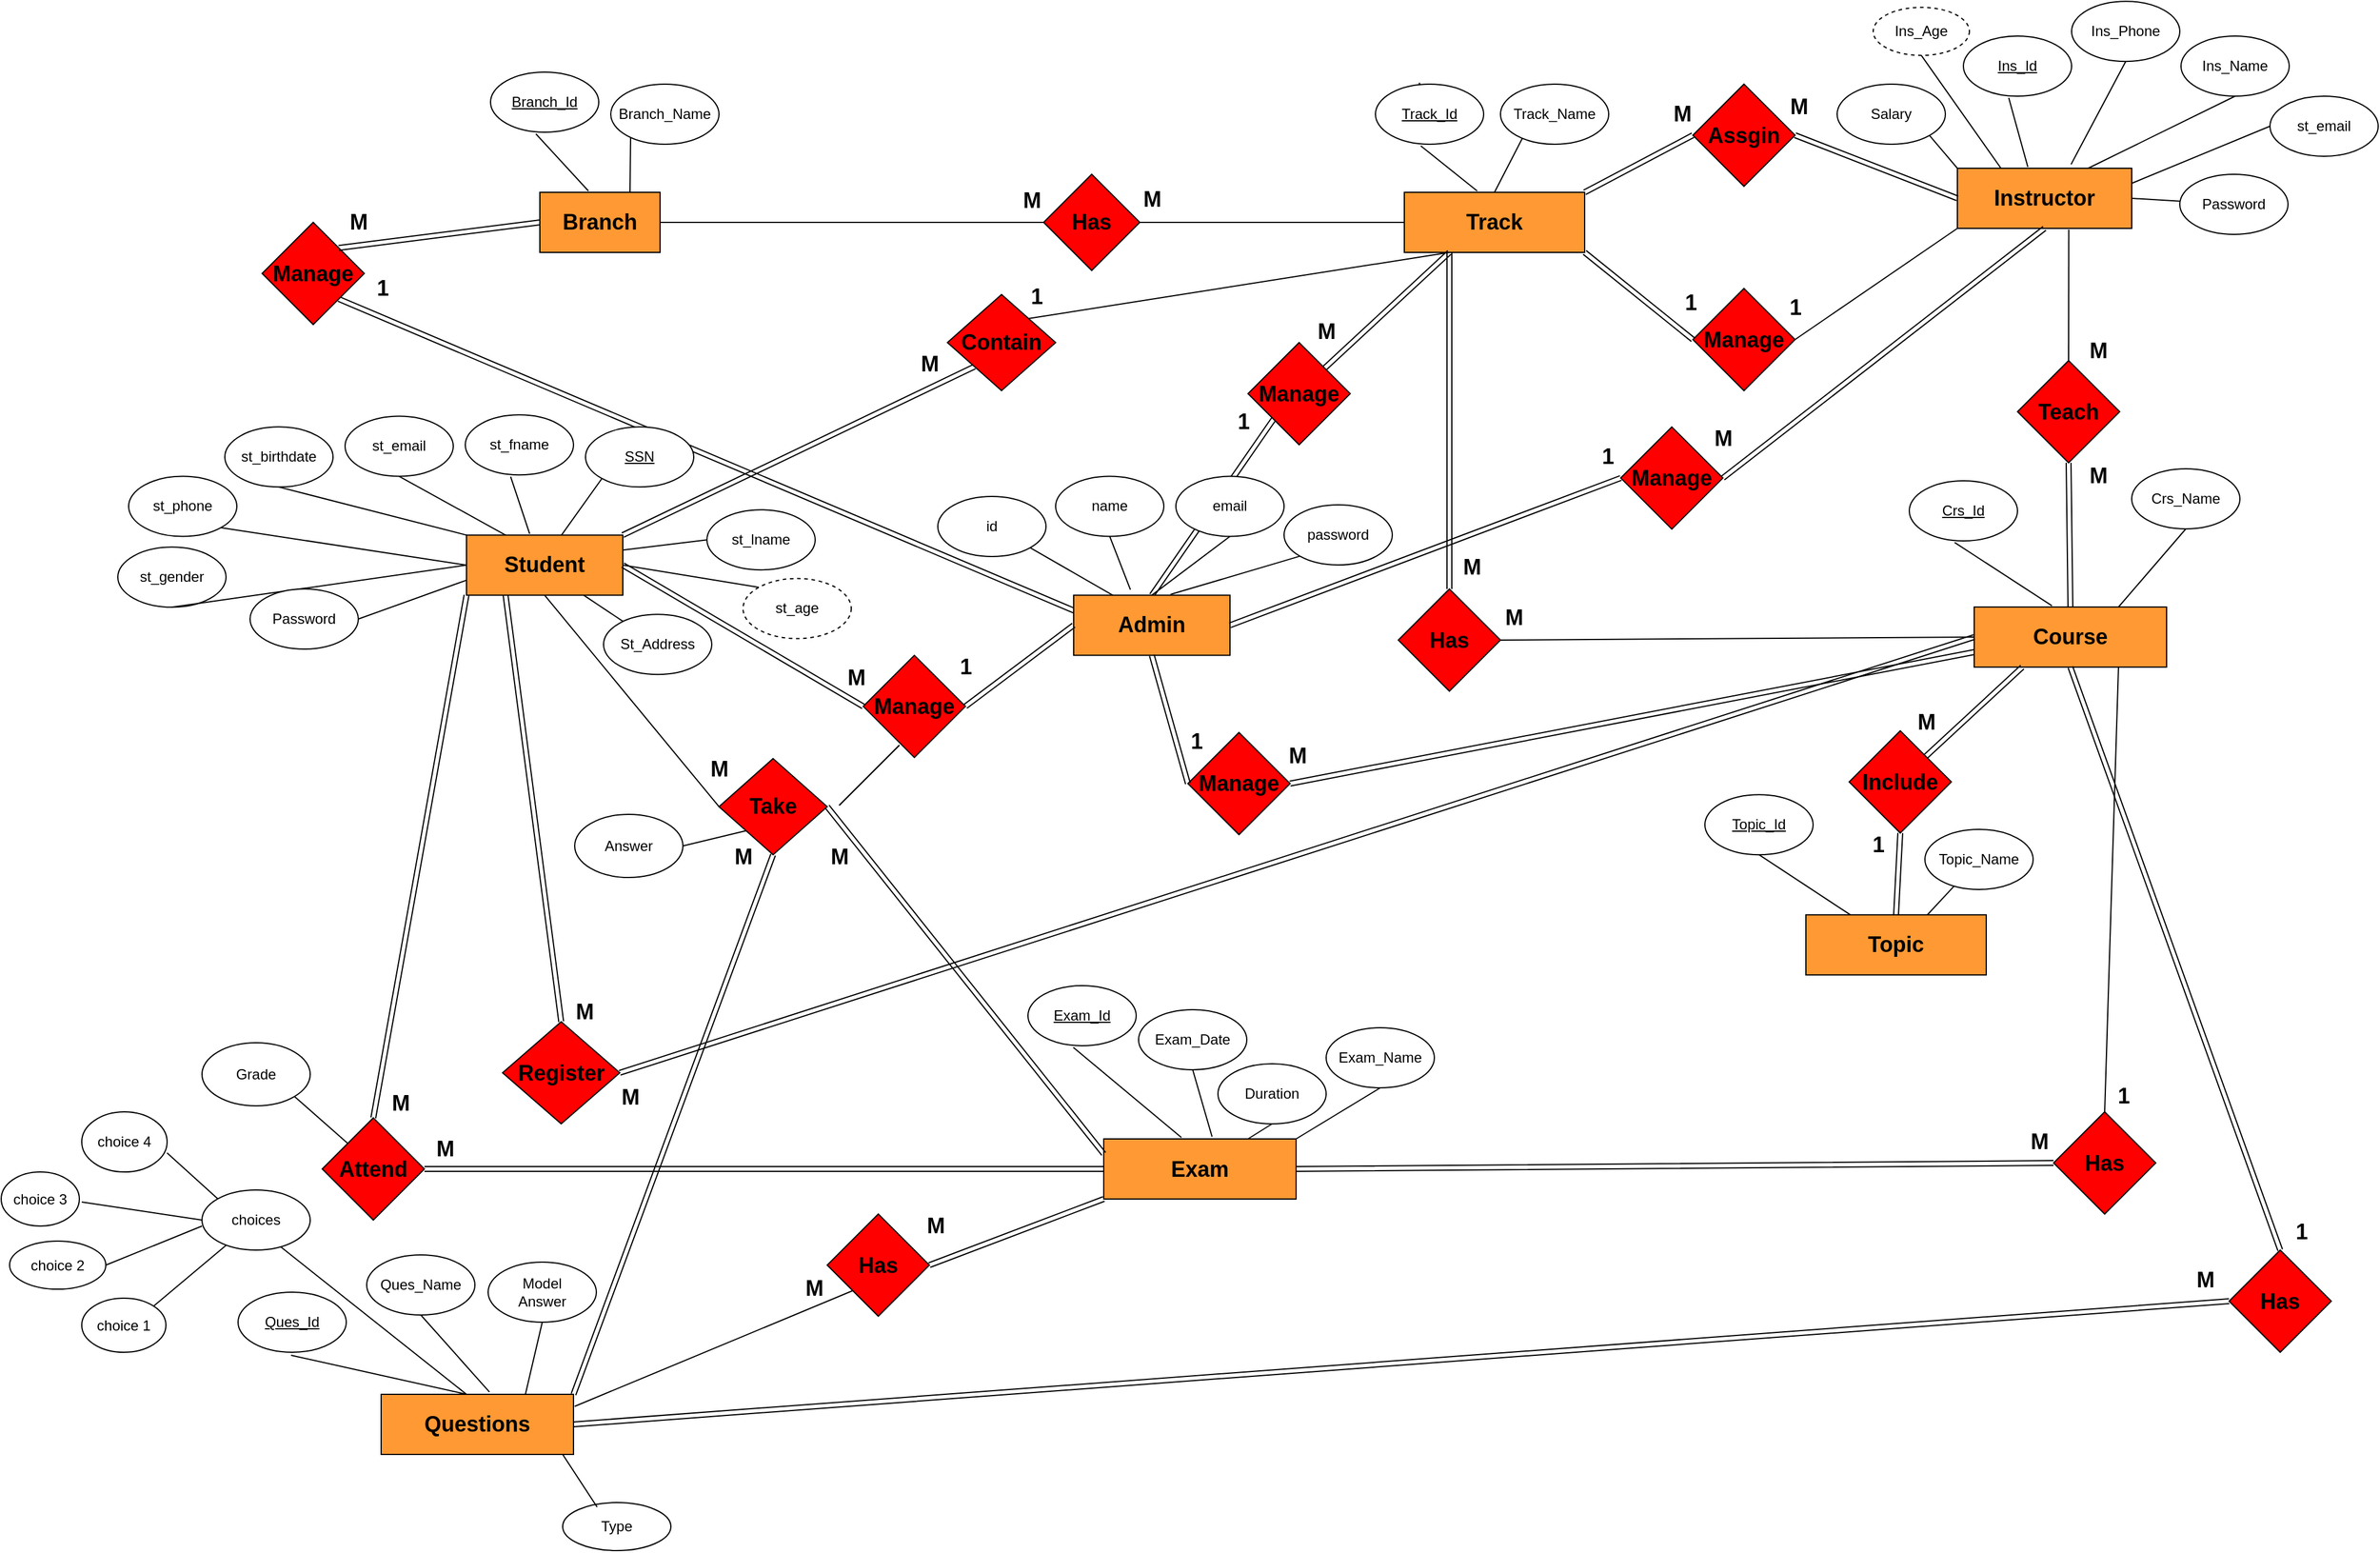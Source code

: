 <mxfile>
    <diagram name="Page-1" id="1ypT_SWatBclGwmzUPJq">
        <mxGraphModel dx="3315" dy="2103" grid="1" gridSize="10" guides="1" tooltips="1" connect="1" arrows="1" fold="1" page="1" pageScale="1" pageWidth="850" pageHeight="1100" math="0" shadow="0">
            <root>
                <mxCell id="0"/>
                <mxCell id="1" parent="0"/>
                <mxCell id="ouVnCRUU9fuZ-RV7Fy0K-13" style="edgeStyle=none;shape=link;html=1;exitX=0;exitY=1;exitDx=0;exitDy=0;endArrow=none;endFill=0;entryX=0.5;entryY=0;entryDx=0;entryDy=0;" parent="1" source="ouVnCRUU9fuZ-RV7Fy0K-11" target="KuFMbSMzIT9IbyiOjsOX-797" edge="1">
                    <mxGeometry relative="1" as="geometry">
                        <mxPoint x="675" y="237.5" as="sourcePoint"/>
                        <mxPoint x="550" y="120.64" as="targetPoint"/>
                    </mxGeometry>
                </mxCell>
                <mxCell id="ouVnCRUU9fuZ-RV7Fy0K-7" style="edgeStyle=none;shape=link;html=1;exitX=1;exitY=1;exitDx=0;exitDy=0;endArrow=none;endFill=0;" parent="1" source="ouVnCRUU9fuZ-RV7Fy0K-6" edge="1">
                    <mxGeometry relative="1" as="geometry">
                        <mxPoint x="130" y="210.0" as="sourcePoint"/>
                        <mxPoint x="440" y="410" as="targetPoint"/>
                    </mxGeometry>
                </mxCell>
                <mxCell id="KuFMbSMzIT9IbyiOjsOX-648" style="edgeStyle=none;html=1;exitX=1;exitY=0.5;exitDx=0;exitDy=0;entryX=0;entryY=0.5;entryDx=0;entryDy=0;fontSize=18;endArrow=none;endFill=0;" parent="1" source="KuFMbSMzIT9IbyiOjsOX-649" edge="1">
                    <mxGeometry relative="1" as="geometry">
                        <mxPoint x="410" y="85" as="targetPoint"/>
                    </mxGeometry>
                </mxCell>
                <mxCell id="KuFMbSMzIT9IbyiOjsOX-649" value="&lt;b&gt;&lt;font style=&quot;font-size: 18px;&quot;&gt;Branch&lt;/font&gt;&lt;/b&gt;" style="rounded=0;whiteSpace=wrap;html=1;fillColor=#FF9933;" parent="1" vertex="1">
                    <mxGeometry x="-9" y="60" width="100" height="50" as="geometry"/>
                </mxCell>
                <mxCell id="KuFMbSMzIT9IbyiOjsOX-650" value="&lt;u&gt;Branch_Id&lt;/u&gt;" style="ellipse;whiteSpace=wrap;html=1;" parent="1" vertex="1">
                    <mxGeometry x="-50" y="-40" width="90" height="50" as="geometry"/>
                </mxCell>
                <mxCell id="KuFMbSMzIT9IbyiOjsOX-651" value="" style="endArrow=none;html=1;entryX=0.419;entryY=1.027;entryDx=0;entryDy=0;entryPerimeter=0;exitX=0.404;exitY=-0.022;exitDx=0;exitDy=0;exitPerimeter=0;" parent="1" source="KuFMbSMzIT9IbyiOjsOX-649" target="KuFMbSMzIT9IbyiOjsOX-650" edge="1">
                    <mxGeometry width="50" height="50" relative="1" as="geometry">
                        <mxPoint x="-10" y="70" as="sourcePoint"/>
                        <mxPoint x="40" y="20" as="targetPoint"/>
                    </mxGeometry>
                </mxCell>
                <mxCell id="KuFMbSMzIT9IbyiOjsOX-652" value="" style="endArrow=none;html=1;exitX=0.75;exitY=0;exitDx=0;exitDy=0;" parent="1" source="KuFMbSMzIT9IbyiOjsOX-649" edge="1">
                    <mxGeometry width="50" height="50" relative="1" as="geometry">
                        <mxPoint x="30" y="60" as="sourcePoint"/>
                        <mxPoint x="66.547" y="8.835" as="targetPoint"/>
                    </mxGeometry>
                </mxCell>
                <mxCell id="KuFMbSMzIT9IbyiOjsOX-653" value="Branch_Name" style="ellipse;whiteSpace=wrap;html=1;" parent="1" vertex="1">
                    <mxGeometry x="50" y="-30" width="90" height="50" as="geometry"/>
                </mxCell>
                <mxCell id="KuFMbSMzIT9IbyiOjsOX-654" style="edgeStyle=none;html=1;exitX=0.25;exitY=1;exitDx=0;exitDy=0;entryX=1;entryY=0;entryDx=0;entryDy=0;fontSize=18;endArrow=none;endFill=0;" parent="1" target="KuFMbSMzIT9IbyiOjsOX-711" edge="1">
                    <mxGeometry relative="1" as="geometry">
                        <mxPoint x="747.5" y="110" as="sourcePoint"/>
                    </mxGeometry>
                </mxCell>
                <mxCell id="KuFMbSMzIT9IbyiOjsOX-656" style="edgeStyle=none;html=1;exitX=0.25;exitY=1;exitDx=0;exitDy=0;fontSize=18;endArrow=none;endFill=0;shape=link;entryX=0.5;entryY=0;entryDx=0;entryDy=0;" parent="1" source="KuFMbSMzIT9IbyiOjsOX-660" target="KuFMbSMzIT9IbyiOjsOX-723" edge="1">
                    <mxGeometry relative="1" as="geometry">
                        <mxPoint x="-35.738" y="494.818" as="targetPoint"/>
                    </mxGeometry>
                </mxCell>
                <mxCell id="KuFMbSMzIT9IbyiOjsOX-657" style="edgeStyle=none;html=1;exitX=1;exitY=0.5;exitDx=0;exitDy=0;entryX=0;entryY=0;entryDx=0;entryDy=0;fontSize=18;endArrow=none;endFill=0;" parent="1" source="KuFMbSMzIT9IbyiOjsOX-660" target="KuFMbSMzIT9IbyiOjsOX-675" edge="1">
                    <mxGeometry relative="1" as="geometry"/>
                </mxCell>
                <mxCell id="KuFMbSMzIT9IbyiOjsOX-658" style="edgeStyle=none;html=1;exitX=0;exitY=1;exitDx=0;exitDy=0;entryX=0.5;entryY=0;entryDx=0;entryDy=0;fontSize=18;endArrow=none;endFill=0;shape=link;" parent="1" source="KuFMbSMzIT9IbyiOjsOX-660" target="KuFMbSMzIT9IbyiOjsOX-724" edge="1">
                    <mxGeometry relative="1" as="geometry"/>
                </mxCell>
                <mxCell id="KuFMbSMzIT9IbyiOjsOX-659" style="edgeStyle=none;html=1;exitX=0;exitY=0.75;exitDx=0;exitDy=0;entryX=1;entryY=0.5;entryDx=0;entryDy=0;endArrow=none;endFill=0;" parent="1" source="KuFMbSMzIT9IbyiOjsOX-660" target="KuFMbSMzIT9IbyiOjsOX-795" edge="1">
                    <mxGeometry relative="1" as="geometry"/>
                </mxCell>
                <mxCell id="KuFMbSMzIT9IbyiOjsOX-660" value="&lt;font style=&quot;font-size: 18px;&quot;&gt;&lt;b&gt;Student&lt;/b&gt;&lt;/font&gt;" style="rounded=0;whiteSpace=wrap;html=1;fillColor=#FF9933;" parent="1" vertex="1">
                    <mxGeometry x="-70" y="345.18" width="130" height="50" as="geometry"/>
                </mxCell>
                <mxCell id="KuFMbSMzIT9IbyiOjsOX-661" value="st_fname" style="ellipse;whiteSpace=wrap;html=1;" parent="1" vertex="1">
                    <mxGeometry x="-71" y="245.18" width="90" height="50" as="geometry"/>
                </mxCell>
                <mxCell id="KuFMbSMzIT9IbyiOjsOX-662" value="" style="endArrow=none;html=1;entryX=0.419;entryY=1.027;entryDx=0;entryDy=0;entryPerimeter=0;exitX=0.404;exitY=-0.022;exitDx=0;exitDy=0;exitPerimeter=0;" parent="1" source="KuFMbSMzIT9IbyiOjsOX-660" target="KuFMbSMzIT9IbyiOjsOX-661" edge="1">
                    <mxGeometry width="50" height="50" relative="1" as="geometry">
                        <mxPoint x="-31" y="355.18" as="sourcePoint"/>
                        <mxPoint x="19" y="305.18" as="targetPoint"/>
                    </mxGeometry>
                </mxCell>
                <mxCell id="KuFMbSMzIT9IbyiOjsOX-663" value="" style="endArrow=none;html=1;" parent="1" edge="1">
                    <mxGeometry width="50" height="50" relative="1" as="geometry">
                        <mxPoint x="9" y="345.18" as="sourcePoint"/>
                        <mxPoint x="45.547" y="294.015" as="targetPoint"/>
                    </mxGeometry>
                </mxCell>
                <mxCell id="KuFMbSMzIT9IbyiOjsOX-664" value="&lt;u&gt;SSN&lt;/u&gt;" style="ellipse;whiteSpace=wrap;html=1;" parent="1" vertex="1">
                    <mxGeometry x="29" y="255.18" width="90" height="50" as="geometry"/>
                </mxCell>
                <mxCell id="KuFMbSMzIT9IbyiOjsOX-665" value="" style="endArrow=none;html=1;exitX=1;exitY=0.25;exitDx=0;exitDy=0;entryX=0;entryY=0.5;entryDx=0;entryDy=0;" parent="1" source="KuFMbSMzIT9IbyiOjsOX-660" target="KuFMbSMzIT9IbyiOjsOX-666" edge="1">
                    <mxGeometry width="50" height="50" relative="1" as="geometry">
                        <mxPoint x="99" y="385.18" as="sourcePoint"/>
                        <mxPoint x="135.547" y="334.015" as="targetPoint"/>
                    </mxGeometry>
                </mxCell>
                <mxCell id="KuFMbSMzIT9IbyiOjsOX-666" value="st_lname" style="ellipse;whiteSpace=wrap;html=1;" parent="1" vertex="1">
                    <mxGeometry x="130" y="324.08" width="90" height="50" as="geometry"/>
                </mxCell>
                <mxCell id="KuFMbSMzIT9IbyiOjsOX-667" value="st_email" style="ellipse;whiteSpace=wrap;html=1;" parent="1" vertex="1">
                    <mxGeometry x="-171" y="246.28" width="90" height="50" as="geometry"/>
                </mxCell>
                <mxCell id="KuFMbSMzIT9IbyiOjsOX-668" value="" style="endArrow=none;html=1;entryX=0.5;entryY=1;entryDx=0;entryDy=0;exitX=0.25;exitY=0;exitDx=0;exitDy=0;" parent="1" source="KuFMbSMzIT9IbyiOjsOX-660" target="KuFMbSMzIT9IbyiOjsOX-667" edge="1">
                    <mxGeometry width="50" height="50" relative="1" as="geometry">
                        <mxPoint x="-104.64" y="345.18" as="sourcePoint"/>
                        <mxPoint x="-81" y="306.28" as="targetPoint"/>
                    </mxGeometry>
                </mxCell>
                <mxCell id="KuFMbSMzIT9IbyiOjsOX-669" value="" style="endArrow=none;html=1;exitX=0;exitY=0;exitDx=0;exitDy=0;entryX=0.5;entryY=1;entryDx=0;entryDy=0;" parent="1" source="KuFMbSMzIT9IbyiOjsOX-660" target="KuFMbSMzIT9IbyiOjsOX-670" edge="1">
                    <mxGeometry width="50" height="50" relative="1" as="geometry">
                        <mxPoint x="-331" y="351.43" as="sourcePoint"/>
                        <mxPoint x="-244.453" y="327.765" as="targetPoint"/>
                    </mxGeometry>
                </mxCell>
                <mxCell id="KuFMbSMzIT9IbyiOjsOX-670" value="st_birthdate" style="ellipse;whiteSpace=wrap;html=1;" parent="1" vertex="1">
                    <mxGeometry x="-271" y="255.18" width="90" height="50" as="geometry"/>
                </mxCell>
                <mxCell id="KuFMbSMzIT9IbyiOjsOX-671" value="st_phone" style="ellipse;whiteSpace=wrap;html=1;" parent="1" vertex="1">
                    <mxGeometry x="-351" y="296.28" width="90" height="50" as="geometry"/>
                </mxCell>
                <mxCell id="KuFMbSMzIT9IbyiOjsOX-672" value="" style="endArrow=none;html=1;exitX=0;exitY=0.5;exitDx=0;exitDy=0;entryX=1;entryY=1;entryDx=0;entryDy=0;" parent="1" source="KuFMbSMzIT9IbyiOjsOX-660" target="KuFMbSMzIT9IbyiOjsOX-671" edge="1">
                    <mxGeometry width="50" height="50" relative="1" as="geometry">
                        <mxPoint x="-391" y="377.68" as="sourcePoint"/>
                        <mxPoint x="-304.453" y="354.015" as="targetPoint"/>
                    </mxGeometry>
                </mxCell>
                <mxCell id="KuFMbSMzIT9IbyiOjsOX-673" value="st_gender" style="ellipse;whiteSpace=wrap;html=1;" parent="1" vertex="1">
                    <mxGeometry x="-360" y="355.18" width="90" height="50" as="geometry"/>
                </mxCell>
                <mxCell id="KuFMbSMzIT9IbyiOjsOX-674" value="" style="endArrow=none;html=1;exitX=0;exitY=0.5;exitDx=0;exitDy=0;entryX=0.5;entryY=1;entryDx=0;entryDy=0;" parent="1" source="KuFMbSMzIT9IbyiOjsOX-660" target="KuFMbSMzIT9IbyiOjsOX-673" edge="1">
                    <mxGeometry width="50" height="50" relative="1" as="geometry">
                        <mxPoint x="-431" y="417.68" as="sourcePoint"/>
                        <mxPoint x="-344.453" y="394.015" as="targetPoint"/>
                    </mxGeometry>
                </mxCell>
                <mxCell id="KuFMbSMzIT9IbyiOjsOX-675" value="st_age" style="ellipse;whiteSpace=wrap;html=1;dashed=1;" parent="1" vertex="1">
                    <mxGeometry x="160" y="381.28" width="90" height="50" as="geometry"/>
                </mxCell>
                <mxCell id="KuFMbSMzIT9IbyiOjsOX-676" value="St_Address" style="ellipse;whiteSpace=wrap;html=1;" parent="1" vertex="1">
                    <mxGeometry x="44" y="411.18" width="90" height="50" as="geometry"/>
                </mxCell>
                <mxCell id="KuFMbSMzIT9IbyiOjsOX-677" value="" style="endArrow=none;html=1;entryX=0.75;entryY=1;entryDx=0;entryDy=0;" parent="1" source="KuFMbSMzIT9IbyiOjsOX-676" target="KuFMbSMzIT9IbyiOjsOX-660" edge="1">
                    <mxGeometry width="50" height="50" relative="1" as="geometry">
                        <mxPoint y="445.18" as="sourcePoint"/>
                        <mxPoint x="50" y="395.18" as="targetPoint"/>
                    </mxGeometry>
                </mxCell>
                <mxCell id="KuFMbSMzIT9IbyiOjsOX-678" value="&lt;b&gt;&lt;font style=&quot;font-size: 18px;&quot;&gt;Course&lt;/font&gt;&lt;/b&gt;" style="rounded=0;whiteSpace=wrap;html=1;fillColor=#FF9933;" parent="1" vertex="1">
                    <mxGeometry x="1184" y="405" width="160" height="50" as="geometry"/>
                </mxCell>
                <mxCell id="KuFMbSMzIT9IbyiOjsOX-679" value="&lt;u&gt;Crs_Id&lt;/u&gt;" style="ellipse;whiteSpace=wrap;html=1;" parent="1" vertex="1">
                    <mxGeometry x="1130" y="300" width="90" height="50" as="geometry"/>
                </mxCell>
                <mxCell id="KuFMbSMzIT9IbyiOjsOX-680" value="" style="endArrow=none;html=1;entryX=0.419;entryY=1.027;entryDx=0;entryDy=0;entryPerimeter=0;exitX=0.404;exitY=-0.022;exitDx=0;exitDy=0;exitPerimeter=0;" parent="1" source="KuFMbSMzIT9IbyiOjsOX-678" target="KuFMbSMzIT9IbyiOjsOX-679" edge="1">
                    <mxGeometry width="50" height="50" relative="1" as="geometry">
                        <mxPoint x="1222.5" y="400" as="sourcePoint"/>
                        <mxPoint x="1272.5" y="350" as="targetPoint"/>
                    </mxGeometry>
                </mxCell>
                <mxCell id="KuFMbSMzIT9IbyiOjsOX-681" style="edgeStyle=none;html=1;exitX=0.5;exitY=1;exitDx=0;exitDy=0;entryX=0.75;entryY=0;entryDx=0;entryDy=0;fontSize=18;endArrow=none;endFill=0;" parent="1" source="KuFMbSMzIT9IbyiOjsOX-682" target="KuFMbSMzIT9IbyiOjsOX-678" edge="1">
                    <mxGeometry relative="1" as="geometry"/>
                </mxCell>
                <mxCell id="KuFMbSMzIT9IbyiOjsOX-682" value="Crs_Name" style="ellipse;whiteSpace=wrap;html=1;" parent="1" vertex="1">
                    <mxGeometry x="1315" y="290" width="90" height="50" as="geometry"/>
                </mxCell>
                <mxCell id="KuFMbSMzIT9IbyiOjsOX-683" value="&lt;b&gt;&lt;font style=&quot;font-size: 18px;&quot;&gt;Topic&lt;/font&gt;&lt;/b&gt;" style="rounded=0;whiteSpace=wrap;html=1;fillColor=#FF9933;" parent="1" vertex="1">
                    <mxGeometry x="1044" y="661.1" width="150" height="50" as="geometry"/>
                </mxCell>
                <mxCell id="KuFMbSMzIT9IbyiOjsOX-684" style="edgeStyle=none;html=1;exitX=0.5;exitY=1;exitDx=0;exitDy=0;endArrow=none;endFill=0;" parent="1" source="KuFMbSMzIT9IbyiOjsOX-685" target="KuFMbSMzIT9IbyiOjsOX-683" edge="1">
                    <mxGeometry relative="1" as="geometry"/>
                </mxCell>
                <mxCell id="KuFMbSMzIT9IbyiOjsOX-685" value="&lt;u&gt;Topic_Id&lt;/u&gt;" style="ellipse;whiteSpace=wrap;html=1;" parent="1" vertex="1">
                    <mxGeometry x="960" y="561.1" width="90" height="50" as="geometry"/>
                </mxCell>
                <mxCell id="KuFMbSMzIT9IbyiOjsOX-686" value="" style="endArrow=none;html=1;startArrow=none;" parent="1" source="KuFMbSMzIT9IbyiOjsOX-687" edge="1">
                    <mxGeometry width="50" height="50" relative="1" as="geometry">
                        <mxPoint x="1145" y="661.1" as="sourcePoint"/>
                        <mxPoint x="1181.547" y="609.935" as="targetPoint"/>
                    </mxGeometry>
                </mxCell>
                <mxCell id="KuFMbSMzIT9IbyiOjsOX-688" style="edgeStyle=none;html=1;exitX=0;exitY=0.5;exitDx=0;exitDy=0;entryX=1;entryY=0.5;entryDx=0;entryDy=0;fontSize=18;endArrow=none;endFill=0;shape=link;" parent="1" source="KuFMbSMzIT9IbyiOjsOX-690" target="KuFMbSMzIT9IbyiOjsOX-724" edge="1">
                    <mxGeometry relative="1" as="geometry"/>
                </mxCell>
                <mxCell id="KuFMbSMzIT9IbyiOjsOX-689" style="edgeStyle=none;shape=link;html=1;exitX=0;exitY=1;exitDx=0;exitDy=0;entryX=1;entryY=0.5;entryDx=0;entryDy=0;fontSize=18;endArrow=none;endFill=0;" parent="1" source="KuFMbSMzIT9IbyiOjsOX-690" target="KuFMbSMzIT9IbyiOjsOX-784" edge="1">
                    <mxGeometry relative="1" as="geometry"/>
                </mxCell>
                <mxCell id="KuFMbSMzIT9IbyiOjsOX-690" value="&lt;b&gt;&lt;font style=&quot;font-size: 18px;&quot;&gt;Exam&lt;/font&gt;&lt;/b&gt;" style="rounded=0;whiteSpace=wrap;html=1;fillColor=#FF9933;" parent="1" vertex="1">
                    <mxGeometry x="460" y="847.5" width="160" height="50" as="geometry"/>
                </mxCell>
                <mxCell id="KuFMbSMzIT9IbyiOjsOX-691" value="&lt;u&gt;Exam_Id&lt;/u&gt;" style="ellipse;whiteSpace=wrap;html=1;" parent="1" vertex="1">
                    <mxGeometry x="397" y="720" width="90" height="50" as="geometry"/>
                </mxCell>
                <mxCell id="KuFMbSMzIT9IbyiOjsOX-692" value="" style="endArrow=none;html=1;entryX=0.419;entryY=1.027;entryDx=0;entryDy=0;entryPerimeter=0;exitX=0.404;exitY=-0.022;exitDx=0;exitDy=0;exitPerimeter=0;" parent="1" source="KuFMbSMzIT9IbyiOjsOX-690" target="KuFMbSMzIT9IbyiOjsOX-691" edge="1">
                    <mxGeometry width="50" height="50" relative="1" as="geometry">
                        <mxPoint x="507.5" y="875" as="sourcePoint"/>
                        <mxPoint x="557.5" y="825" as="targetPoint"/>
                    </mxGeometry>
                </mxCell>
                <mxCell id="KuFMbSMzIT9IbyiOjsOX-693" style="edgeStyle=none;html=1;exitX=0.5;exitY=1;exitDx=0;exitDy=0;fontSize=18;endArrow=none;endFill=0;entryX=1;entryY=0;entryDx=0;entryDy=0;" parent="1" source="KuFMbSMzIT9IbyiOjsOX-694" target="KuFMbSMzIT9IbyiOjsOX-690" edge="1">
                    <mxGeometry relative="1" as="geometry">
                        <mxPoint x="630" y="865" as="targetPoint"/>
                    </mxGeometry>
                </mxCell>
                <mxCell id="KuFMbSMzIT9IbyiOjsOX-694" value="Exam_Name" style="ellipse;whiteSpace=wrap;html=1;" parent="1" vertex="1">
                    <mxGeometry x="645" y="755" width="90" height="50" as="geometry"/>
                </mxCell>
                <mxCell id="KuFMbSMzIT9IbyiOjsOX-695" style="edgeStyle=none;html=1;exitX=0.5;exitY=1;exitDx=0;exitDy=0;entryX=0.563;entryY=-0.038;entryDx=0;entryDy=0;entryPerimeter=0;fontSize=18;endArrow=none;endFill=0;" parent="1" source="KuFMbSMzIT9IbyiOjsOX-696" target="KuFMbSMzIT9IbyiOjsOX-690" edge="1">
                    <mxGeometry relative="1" as="geometry"/>
                </mxCell>
                <mxCell id="KuFMbSMzIT9IbyiOjsOX-696" value="Exam_Date" style="ellipse;whiteSpace=wrap;html=1;" parent="1" vertex="1">
                    <mxGeometry x="489" y="740" width="90" height="50" as="geometry"/>
                </mxCell>
                <mxCell id="KuFMbSMzIT9IbyiOjsOX-697" style="edgeStyle=none;html=1;exitX=0.5;exitY=1;exitDx=0;exitDy=0;entryX=0.75;entryY=0;entryDx=0;entryDy=0;fontSize=18;endArrow=none;endFill=0;" parent="1" source="KuFMbSMzIT9IbyiOjsOX-698" target="KuFMbSMzIT9IbyiOjsOX-690" edge="1">
                    <mxGeometry relative="1" as="geometry"/>
                </mxCell>
                <mxCell id="KuFMbSMzIT9IbyiOjsOX-698" value="Duration" style="ellipse;whiteSpace=wrap;html=1;" parent="1" vertex="1">
                    <mxGeometry x="555" y="785" width="90" height="50" as="geometry"/>
                </mxCell>
                <mxCell id="KuFMbSMzIT9IbyiOjsOX-700" value="&lt;b&gt;&lt;font style=&quot;font-size: 18px;&quot;&gt;Questions&lt;/font&gt;&lt;/b&gt;" style="rounded=0;whiteSpace=wrap;html=1;fillColor=#FF9933;" parent="1" vertex="1">
                    <mxGeometry x="-141" y="1060" width="160" height="50" as="geometry"/>
                </mxCell>
                <mxCell id="KuFMbSMzIT9IbyiOjsOX-701" value="&lt;u&gt;Ques_Id&lt;/u&gt;" style="ellipse;whiteSpace=wrap;html=1;" parent="1" vertex="1">
                    <mxGeometry x="-260" y="975" width="90" height="50" as="geometry"/>
                </mxCell>
                <mxCell id="KuFMbSMzIT9IbyiOjsOX-702" value="" style="endArrow=none;html=1;entryX=0.419;entryY=1.027;entryDx=0;entryDy=0;entryPerimeter=0;exitX=0.404;exitY=-0.022;exitDx=0;exitDy=0;exitPerimeter=0;" parent="1" edge="1">
                    <mxGeometry width="50" height="50" relative="1" as="geometry">
                        <mxPoint x="-70.0" y="1060" as="sourcePoint"/>
                        <mxPoint x="-215.93" y="1027.45" as="targetPoint"/>
                    </mxGeometry>
                </mxCell>
                <mxCell id="KuFMbSMzIT9IbyiOjsOX-703" value="Type" style="ellipse;whiteSpace=wrap;html=1;" parent="1" vertex="1">
                    <mxGeometry x="10" y="1150" width="90" height="40" as="geometry"/>
                </mxCell>
                <mxCell id="KuFMbSMzIT9IbyiOjsOX-704" style="edgeStyle=none;html=1;exitX=0.5;exitY=1;exitDx=0;exitDy=0;entryX=0.563;entryY=-0.038;entryDx=0;entryDy=0;entryPerimeter=0;fontSize=18;endArrow=none;endFill=0;" parent="1" source="KuFMbSMzIT9IbyiOjsOX-705" target="KuFMbSMzIT9IbyiOjsOX-700" edge="1">
                    <mxGeometry relative="1" as="geometry"/>
                </mxCell>
                <mxCell id="KuFMbSMzIT9IbyiOjsOX-705" value="Ques_Name" style="ellipse;whiteSpace=wrap;html=1;" parent="1" vertex="1">
                    <mxGeometry x="-153" y="944" width="90" height="50" as="geometry"/>
                </mxCell>
                <mxCell id="KuFMbSMzIT9IbyiOjsOX-706" style="edgeStyle=none;html=1;exitX=0.5;exitY=1;exitDx=0;exitDy=0;entryX=0.75;entryY=0;entryDx=0;entryDy=0;fontSize=18;endArrow=none;endFill=0;" parent="1" source="KuFMbSMzIT9IbyiOjsOX-707" target="KuFMbSMzIT9IbyiOjsOX-700" edge="1">
                    <mxGeometry relative="1" as="geometry"/>
                </mxCell>
                <mxCell id="KuFMbSMzIT9IbyiOjsOX-707" value="Model&lt;br&gt;Answer" style="ellipse;whiteSpace=wrap;html=1;" parent="1" vertex="1">
                    <mxGeometry x="-52" y="950" width="90" height="50" as="geometry"/>
                </mxCell>
                <mxCell id="KuFMbSMzIT9IbyiOjsOX-708" style="edgeStyle=none;html=1;exitX=0.5;exitY=1;exitDx=0;exitDy=0;fontSize=12;endArrow=none;endFill=0;entryX=0.5;entryY=0.1;entryDx=0;entryDy=0;entryPerimeter=0;" parent="1" edge="1">
                    <mxGeometry relative="1" as="geometry">
                        <mxPoint x="-70" y="1060" as="targetPoint"/>
                        <mxPoint x="-240" y="925" as="sourcePoint"/>
                    </mxGeometry>
                </mxCell>
                <mxCell id="KuFMbSMzIT9IbyiOjsOX-710" style="edgeStyle=none;shape=link;html=1;exitX=0;exitY=1;exitDx=0;exitDy=0;entryX=1;entryY=0;entryDx=0;entryDy=0;fontSize=18;endArrow=none;endFill=0;" parent="1" source="KuFMbSMzIT9IbyiOjsOX-711" target="KuFMbSMzIT9IbyiOjsOX-660" edge="1">
                    <mxGeometry relative="1" as="geometry"/>
                </mxCell>
                <mxCell id="KuFMbSMzIT9IbyiOjsOX-711" value="&lt;span style=&quot;font-size: 18px;&quot;&gt;&lt;b&gt;Contain&lt;/b&gt;&lt;/span&gt;" style="rhombus;whiteSpace=wrap;html=1;fontSize=12;fillColor=#FF0000;" parent="1" vertex="1">
                    <mxGeometry x="330" y="145" width="90" height="80" as="geometry"/>
                </mxCell>
                <mxCell id="KuFMbSMzIT9IbyiOjsOX-712" value="&lt;b&gt;1&lt;/b&gt;" style="text;html=1;align=center;verticalAlign=middle;resizable=0;points=[];autosize=1;strokeColor=none;fillColor=none;fontSize=18;" parent="1" vertex="1">
                    <mxGeometry x="389" y="127" width="30" height="40" as="geometry"/>
                </mxCell>
                <mxCell id="KuFMbSMzIT9IbyiOjsOX-713" value="&lt;b&gt;M&lt;/b&gt;" style="text;html=1;align=center;verticalAlign=middle;resizable=0;points=[];autosize=1;strokeColor=none;fillColor=none;fontSize=18;" parent="1" vertex="1">
                    <mxGeometry x="295" y="183" width="40" height="40" as="geometry"/>
                </mxCell>
                <mxCell id="KuFMbSMzIT9IbyiOjsOX-714" value="&lt;b&gt;Manage&lt;/b&gt;" style="rhombus;whiteSpace=wrap;html=1;fontSize=18;fillColor=#FF0000;" parent="1" vertex="1">
                    <mxGeometry x="950" y="140" width="85" height="85" as="geometry"/>
                </mxCell>
                <mxCell id="KuFMbSMzIT9IbyiOjsOX-715" style="edgeStyle=none;shape=link;html=1;exitX=0.5;exitY=1;exitDx=0;exitDy=0;entryX=0.5;entryY=0;entryDx=0;entryDy=0;fontSize=18;endArrow=none;endFill=0;" parent="1" source="KuFMbSMzIT9IbyiOjsOX-716" target="KuFMbSMzIT9IbyiOjsOX-678" edge="1">
                    <mxGeometry relative="1" as="geometry"/>
                </mxCell>
                <mxCell id="KuFMbSMzIT9IbyiOjsOX-716" value="&lt;b&gt;Teach&lt;/b&gt;" style="rhombus;whiteSpace=wrap;html=1;fontSize=18;fillColor=#FF0000;" parent="1" vertex="1">
                    <mxGeometry x="1220" y="200" width="85" height="85" as="geometry"/>
                </mxCell>
                <mxCell id="KuFMbSMzIT9IbyiOjsOX-717" value="&lt;b&gt;M&lt;/b&gt;" style="text;html=1;align=center;verticalAlign=middle;resizable=0;points=[];autosize=1;strokeColor=none;fillColor=none;fontSize=18;" parent="1" vertex="1">
                    <mxGeometry x="1267" y="276" width="40" height="40" as="geometry"/>
                </mxCell>
                <mxCell id="KuFMbSMzIT9IbyiOjsOX-722" style="edgeStyle=none;html=1;exitX=1;exitY=0.5;exitDx=0;exitDy=0;entryX=0;entryY=0.5;entryDx=0;entryDy=0;fontSize=18;endArrow=none;endFill=0;shape=link;" parent="1" source="KuFMbSMzIT9IbyiOjsOX-723" target="KuFMbSMzIT9IbyiOjsOX-678" edge="1">
                    <mxGeometry relative="1" as="geometry"/>
                </mxCell>
                <mxCell id="KuFMbSMzIT9IbyiOjsOX-723" value="&lt;b style=&quot;border-color: var(--border-color);&quot;&gt;Register&lt;/b&gt;" style="rhombus;whiteSpace=wrap;html=1;fontSize=18;fillColor=#FF0000;" parent="1" vertex="1">
                    <mxGeometry x="-40" y="750" width="97.5" height="85" as="geometry"/>
                </mxCell>
                <mxCell id="KuFMbSMzIT9IbyiOjsOX-724" value="&lt;b style=&quot;border-color: var(--border-color);&quot;&gt;Attend&lt;/b&gt;" style="rhombus;whiteSpace=wrap;html=1;fontSize=18;fillColor=#FF0000;" parent="1" vertex="1">
                    <mxGeometry x="-190" y="830" width="85" height="85" as="geometry"/>
                </mxCell>
                <mxCell id="KuFMbSMzIT9IbyiOjsOX-725" value="M" style="text;html=1;align=center;verticalAlign=middle;resizable=0;points=[];autosize=1;strokeColor=none;fillColor=none;fontSize=18;fontStyle=1" parent="1" vertex="1">
                    <mxGeometry x="8" y="722" width="40" height="40" as="geometry"/>
                </mxCell>
                <mxCell id="KuFMbSMzIT9IbyiOjsOX-726" value="M" style="text;html=1;align=center;verticalAlign=middle;resizable=0;points=[];autosize=1;strokeColor=none;fillColor=none;fontSize=18;fontStyle=1" parent="1" vertex="1">
                    <mxGeometry x="46" y="793" width="40" height="40" as="geometry"/>
                </mxCell>
                <mxCell id="KuFMbSMzIT9IbyiOjsOX-727" value="M" style="text;html=1;align=center;verticalAlign=middle;resizable=0;points=[];autosize=1;strokeColor=none;fillColor=none;fontSize=18;fontStyle=1" parent="1" vertex="1">
                    <mxGeometry x="-108" y="836" width="40" height="40" as="geometry"/>
                </mxCell>
                <mxCell id="KuFMbSMzIT9IbyiOjsOX-728" value="M" style="text;html=1;align=center;verticalAlign=middle;resizable=0;points=[];autosize=1;strokeColor=none;fillColor=none;fontSize=18;fontStyle=1" parent="1" vertex="1">
                    <mxGeometry x="-145" y="798" width="40" height="40" as="geometry"/>
                </mxCell>
                <mxCell id="KuFMbSMzIT9IbyiOjsOX-729" style="edgeStyle=none;html=1;exitX=0.5;exitY=0;exitDx=0;exitDy=0;entryX=0.25;entryY=1;entryDx=0;entryDy=0;endArrow=none;endFill=0;shape=link;" parent="1" source="KuFMbSMzIT9IbyiOjsOX-731" edge="1">
                    <mxGeometry relative="1" as="geometry">
                        <mxPoint x="747.5" y="110" as="targetPoint"/>
                    </mxGeometry>
                </mxCell>
                <mxCell id="KuFMbSMzIT9IbyiOjsOX-730" style="edgeStyle=none;html=1;exitX=1;exitY=0.5;exitDx=0;exitDy=0;entryX=0;entryY=0.5;entryDx=0;entryDy=0;endArrow=none;endFill=0;" parent="1" source="KuFMbSMzIT9IbyiOjsOX-731" target="KuFMbSMzIT9IbyiOjsOX-678" edge="1">
                    <mxGeometry relative="1" as="geometry"/>
                </mxCell>
                <mxCell id="KuFMbSMzIT9IbyiOjsOX-731" value="&lt;b&gt;Has&lt;/b&gt;" style="rhombus;whiteSpace=wrap;html=1;fontSize=18;fillColor=#FF0000;" parent="1" vertex="1">
                    <mxGeometry x="705" y="390" width="85" height="85" as="geometry"/>
                </mxCell>
                <mxCell id="KuFMbSMzIT9IbyiOjsOX-732" value="&lt;font style=&quot;font-size: 18px;&quot;&gt;M&lt;/font&gt;" style="text;html=1;align=center;verticalAlign=middle;resizable=0;points=[];autosize=1;strokeColor=none;fillColor=none;fontStyle=1" parent="1" vertex="1">
                    <mxGeometry x="746" y="352" width="40" height="40" as="geometry"/>
                </mxCell>
                <mxCell id="KuFMbSMzIT9IbyiOjsOX-733" value="&lt;font style=&quot;font-size: 18px;&quot;&gt;M&lt;/font&gt;" style="text;html=1;align=center;verticalAlign=middle;resizable=0;points=[];autosize=1;strokeColor=none;fillColor=none;fontStyle=1" parent="1" vertex="1">
                    <mxGeometry x="781" y="394" width="40" height="40" as="geometry"/>
                </mxCell>
                <mxCell id="KuFMbSMzIT9IbyiOjsOX-734" style="edgeStyle=none;html=1;exitX=1;exitY=1;exitDx=0;exitDy=0;entryX=0;entryY=0.5;entryDx=0;entryDy=0;fontSize=18;endArrow=none;endFill=0;shape=link;" parent="1" source="KuFMbSMzIT9IbyiOjsOX-736" edge="1">
                    <mxGeometry relative="1" as="geometry">
                        <mxPoint x="950" y="182.5" as="targetPoint"/>
                    </mxGeometry>
                </mxCell>
                <mxCell id="KuFMbSMzIT9IbyiOjsOX-735" style="edgeStyle=none;html=1;exitX=0;exitY=0.5;exitDx=0;exitDy=0;entryX=1;entryY=0.5;entryDx=0;entryDy=0;fontSize=18;endArrow=none;endFill=0;" parent="1" source="KuFMbSMzIT9IbyiOjsOX-736" target="KuFMbSMzIT9IbyiOjsOX-754" edge="1">
                    <mxGeometry relative="1" as="geometry"/>
                </mxCell>
                <mxCell id="KuFMbSMzIT9IbyiOjsOX-736" value="&lt;b&gt;&lt;font style=&quot;font-size: 18px;&quot;&gt;Track&lt;/font&gt;&lt;/b&gt;" style="rounded=0;whiteSpace=wrap;html=1;fillColor=#FF9933;" parent="1" vertex="1">
                    <mxGeometry x="710" y="60" width="150" height="50" as="geometry"/>
                </mxCell>
                <mxCell id="KuFMbSMzIT9IbyiOjsOX-737" value="" style="endArrow=none;html=1;entryX=0.419;entryY=1.027;entryDx=0;entryDy=0;entryPerimeter=0;exitX=0.404;exitY=-0.022;exitDx=0;exitDy=0;exitPerimeter=0;startArrow=none;" parent="1" source="KuFMbSMzIT9IbyiOjsOX-756" edge="1">
                    <mxGeometry width="50" height="50" relative="1" as="geometry">
                        <mxPoint x="740" y="60" as="sourcePoint"/>
                        <mxPoint x="737.71" y="1.35" as="targetPoint"/>
                    </mxGeometry>
                </mxCell>
                <mxCell id="KuFMbSMzIT9IbyiOjsOX-738" value="" style="endArrow=none;html=1;exitX=0.5;exitY=0;exitDx=0;exitDy=0;" parent="1" source="KuFMbSMzIT9IbyiOjsOX-736" edge="1">
                    <mxGeometry width="50" height="50" relative="1" as="geometry">
                        <mxPoint x="780" y="50" as="sourcePoint"/>
                        <mxPoint x="816.547" y="-1.165" as="targetPoint"/>
                    </mxGeometry>
                </mxCell>
                <mxCell id="KuFMbSMzIT9IbyiOjsOX-739" value="Track_Name" style="ellipse;whiteSpace=wrap;html=1;" parent="1" vertex="1">
                    <mxGeometry x="790" y="-30" width="90" height="50" as="geometry"/>
                </mxCell>
                <mxCell id="KuFMbSMzIT9IbyiOjsOX-740" style="edgeStyle=none;html=1;exitX=0;exitY=1;exitDx=0;exitDy=0;entryX=1;entryY=0.5;entryDx=0;entryDy=0;fontSize=18;endArrow=none;endFill=0;" parent="1" source="KuFMbSMzIT9IbyiOjsOX-743" edge="1">
                    <mxGeometry relative="1" as="geometry">
                        <mxPoint x="1035" y="182.5" as="targetPoint"/>
                    </mxGeometry>
                </mxCell>
                <mxCell id="KuFMbSMzIT9IbyiOjsOX-741" style="edgeStyle=none;html=1;exitX=1;exitY=0.5;exitDx=0;exitDy=0;endArrow=none;endFill=0;" parent="1" source="KuFMbSMzIT9IbyiOjsOX-743" target="KuFMbSMzIT9IbyiOjsOX-794" edge="1">
                    <mxGeometry relative="1" as="geometry"/>
                </mxCell>
                <mxCell id="KuFMbSMzIT9IbyiOjsOX-742" style="edgeStyle=none;html=1;exitX=1;exitY=0.25;exitDx=0;exitDy=0;entryX=0;entryY=0.5;entryDx=0;entryDy=0;endArrow=none;endFill=0;" parent="1" source="KuFMbSMzIT9IbyiOjsOX-743" target="KuFMbSMzIT9IbyiOjsOX-796" edge="1">
                    <mxGeometry relative="1" as="geometry"/>
                </mxCell>
                <mxCell id="KuFMbSMzIT9IbyiOjsOX-743" value="&lt;b&gt;&lt;font style=&quot;font-size: 18px;&quot;&gt;Instructor&lt;/font&gt;&lt;/b&gt;" style="rounded=0;whiteSpace=wrap;html=1;fillColor=#FF9933;" parent="1" vertex="1">
                    <mxGeometry x="1170" y="40" width="145" height="50" as="geometry"/>
                </mxCell>
                <mxCell id="KuFMbSMzIT9IbyiOjsOX-744" value="&lt;u&gt;Ins_Id&lt;/u&gt;" style="ellipse;whiteSpace=wrap;html=1;" parent="1" vertex="1">
                    <mxGeometry x="1175" y="-70" width="90" height="50" as="geometry"/>
                </mxCell>
                <mxCell id="KuFMbSMzIT9IbyiOjsOX-745" value="" style="endArrow=none;html=1;entryX=0.419;entryY=1.027;entryDx=0;entryDy=0;entryPerimeter=0;exitX=0.404;exitY=-0.022;exitDx=0;exitDy=0;exitPerimeter=0;" parent="1" source="KuFMbSMzIT9IbyiOjsOX-743" target="KuFMbSMzIT9IbyiOjsOX-744" edge="1">
                    <mxGeometry width="50" height="50" relative="1" as="geometry">
                        <mxPoint x="1235" y="50" as="sourcePoint"/>
                        <mxPoint x="1285" as="targetPoint"/>
                    </mxGeometry>
                </mxCell>
                <mxCell id="KuFMbSMzIT9IbyiOjsOX-746" style="edgeStyle=none;html=1;exitX=1;exitY=1;exitDx=0;exitDy=0;entryX=0;entryY=0;entryDx=0;entryDy=0;endArrow=none;endFill=0;" parent="1" source="KuFMbSMzIT9IbyiOjsOX-747" target="KuFMbSMzIT9IbyiOjsOX-743" edge="1">
                    <mxGeometry relative="1" as="geometry"/>
                </mxCell>
                <mxCell id="KuFMbSMzIT9IbyiOjsOX-747" value="Salary" style="ellipse;whiteSpace=wrap;html=1;" parent="1" vertex="1">
                    <mxGeometry x="1070" y="-30" width="90" height="50" as="geometry"/>
                </mxCell>
                <mxCell id="KuFMbSMzIT9IbyiOjsOX-748" style="edgeStyle=none;html=1;exitX=0.5;exitY=1;exitDx=0;exitDy=0;entryX=0.25;entryY=0;entryDx=0;entryDy=0;endArrow=none;endFill=0;" parent="1" source="KuFMbSMzIT9IbyiOjsOX-749" target="KuFMbSMzIT9IbyiOjsOX-743" edge="1">
                    <mxGeometry relative="1" as="geometry"/>
                </mxCell>
                <mxCell id="KuFMbSMzIT9IbyiOjsOX-749" value="Ins_Age" style="ellipse;whiteSpace=wrap;html=1;dashed=1;" parent="1" vertex="1">
                    <mxGeometry x="1100" y="-93.9" width="80" height="40" as="geometry"/>
                </mxCell>
                <mxCell id="KuFMbSMzIT9IbyiOjsOX-750" style="edgeStyle=none;html=1;exitX=0.5;exitY=1;exitDx=0;exitDy=0;entryX=0.75;entryY=0;entryDx=0;entryDy=0;endArrow=none;endFill=0;" parent="1" source="KuFMbSMzIT9IbyiOjsOX-751" target="KuFMbSMzIT9IbyiOjsOX-743" edge="1">
                    <mxGeometry relative="1" as="geometry"/>
                </mxCell>
                <mxCell id="KuFMbSMzIT9IbyiOjsOX-751" value="Ins_Name" style="ellipse;whiteSpace=wrap;html=1;" parent="1" vertex="1">
                    <mxGeometry x="1356" y="-70" width="90" height="50" as="geometry"/>
                </mxCell>
                <mxCell id="KuFMbSMzIT9IbyiOjsOX-752" style="edgeStyle=none;html=1;exitX=0.5;exitY=1;exitDx=0;exitDy=0;endArrow=none;endFill=0;entryX=0.652;entryY=-0.064;entryDx=0;entryDy=0;entryPerimeter=0;" parent="1" source="KuFMbSMzIT9IbyiOjsOX-753" target="KuFMbSMzIT9IbyiOjsOX-743" edge="1">
                    <mxGeometry relative="1" as="geometry">
                        <mxPoint x="1270" y="30" as="targetPoint"/>
                    </mxGeometry>
                </mxCell>
                <mxCell id="KuFMbSMzIT9IbyiOjsOX-753" value="Ins_Phone" style="ellipse;whiteSpace=wrap;html=1;" parent="1" vertex="1">
                    <mxGeometry x="1265" y="-98.9" width="90" height="50" as="geometry"/>
                </mxCell>
                <mxCell id="KuFMbSMzIT9IbyiOjsOX-754" value="&lt;b&gt;&lt;font style=&quot;font-size: 18px;&quot;&gt;Has&lt;/font&gt;&lt;/b&gt;" style="rhombus;whiteSpace=wrap;html=1;fontSize=12;fillColor=#FF0000;" parent="1" vertex="1">
                    <mxGeometry x="410" y="45" width="80" height="80" as="geometry"/>
                </mxCell>
                <mxCell id="KuFMbSMzIT9IbyiOjsOX-755" value="" style="endArrow=none;html=1;entryX=0.419;entryY=1.027;entryDx=0;entryDy=0;entryPerimeter=0;exitX=0.404;exitY=-0.022;exitDx=0;exitDy=0;exitPerimeter=0;" parent="1" source="KuFMbSMzIT9IbyiOjsOX-736" target="KuFMbSMzIT9IbyiOjsOX-756" edge="1">
                    <mxGeometry width="50" height="50" relative="1" as="geometry">
                        <mxPoint x="770.6" y="58.9" as="sourcePoint"/>
                        <mxPoint x="737.71" y="1.35" as="targetPoint"/>
                    </mxGeometry>
                </mxCell>
                <mxCell id="KuFMbSMzIT9IbyiOjsOX-756" value="&lt;u&gt;Track_Id&lt;/u&gt;" style="ellipse;whiteSpace=wrap;html=1;" parent="1" vertex="1">
                    <mxGeometry x="686" y="-30" width="90" height="50" as="geometry"/>
                </mxCell>
                <mxCell id="KuFMbSMzIT9IbyiOjsOX-757" value="&lt;b&gt;M&lt;/b&gt;" style="text;html=1;align=center;verticalAlign=middle;resizable=0;points=[];autosize=1;strokeColor=none;fillColor=none;fontSize=18;" parent="1" vertex="1">
                    <mxGeometry x="480" y="46" width="40" height="40" as="geometry"/>
                </mxCell>
                <mxCell id="KuFMbSMzIT9IbyiOjsOX-758" style="edgeStyle=none;html=1;exitX=0;exitY=0.5;exitDx=0;exitDy=0;entryX=1;entryY=0;entryDx=0;entryDy=0;endArrow=none;endFill=0;shape=link;" parent="1" source="KuFMbSMzIT9IbyiOjsOX-760" target="KuFMbSMzIT9IbyiOjsOX-736" edge="1">
                    <mxGeometry relative="1" as="geometry"/>
                </mxCell>
                <mxCell id="KuFMbSMzIT9IbyiOjsOX-759" style="edgeStyle=none;shape=link;html=1;exitX=1;exitY=0.5;exitDx=0;exitDy=0;entryX=0;entryY=0.5;entryDx=0;entryDy=0;endArrow=none;endFill=0;" parent="1" source="KuFMbSMzIT9IbyiOjsOX-760" target="KuFMbSMzIT9IbyiOjsOX-743" edge="1">
                    <mxGeometry relative="1" as="geometry"/>
                </mxCell>
                <mxCell id="KuFMbSMzIT9IbyiOjsOX-760" value="&lt;b&gt;Assgin&lt;/b&gt;" style="rhombus;whiteSpace=wrap;html=1;fontSize=18;fillColor=#FF0000;" parent="1" vertex="1">
                    <mxGeometry x="950" y="-30" width="85" height="85" as="geometry"/>
                </mxCell>
                <mxCell id="KuFMbSMzIT9IbyiOjsOX-761" value="&lt;font style=&quot;font-size: 18px;&quot;&gt;&lt;b&gt;M&lt;/b&gt;&lt;/font&gt;" style="text;html=1;align=center;verticalAlign=middle;resizable=0;points=[];autosize=1;strokeColor=none;fillColor=none;" parent="1" vertex="1">
                    <mxGeometry x="921" y="-25" width="40" height="40" as="geometry"/>
                </mxCell>
                <mxCell id="KuFMbSMzIT9IbyiOjsOX-762" value="&lt;font style=&quot;font-size: 18px;&quot;&gt;&lt;b&gt;M&lt;/b&gt;&lt;/font&gt;" style="text;html=1;align=center;verticalAlign=middle;resizable=0;points=[];autosize=1;strokeColor=none;fillColor=none;" parent="1" vertex="1">
                    <mxGeometry x="1018" y="-31" width="40" height="40" as="geometry"/>
                </mxCell>
                <mxCell id="KuFMbSMzIT9IbyiOjsOX-763" value="&lt;b&gt;1&lt;/b&gt;" style="text;html=1;align=center;verticalAlign=middle;resizable=0;points=[];autosize=1;strokeColor=none;fillColor=none;fontSize=18;" parent="1" vertex="1">
                    <mxGeometry x="1020" y="136" width="30" height="40" as="geometry"/>
                </mxCell>
                <mxCell id="KuFMbSMzIT9IbyiOjsOX-764" value="&lt;b&gt;1&lt;/b&gt;" style="text;html=1;align=center;verticalAlign=middle;resizable=0;points=[];autosize=1;strokeColor=none;fillColor=none;fontSize=18;" parent="1" vertex="1">
                    <mxGeometry x="933" y="132" width="30" height="40" as="geometry"/>
                </mxCell>
                <mxCell id="KuFMbSMzIT9IbyiOjsOX-765" value="&lt;b&gt;M&lt;/b&gt;" style="text;html=1;align=center;verticalAlign=middle;resizable=0;points=[];autosize=1;strokeColor=none;fillColor=none;fontSize=18;" parent="1" vertex="1">
                    <mxGeometry x="380" y="47" width="40" height="40" as="geometry"/>
                </mxCell>
                <mxCell id="KuFMbSMzIT9IbyiOjsOX-766" style="edgeStyle=none;html=1;exitX=0.5;exitY=0;exitDx=0;exitDy=0;entryX=0.639;entryY=1.02;entryDx=0;entryDy=0;entryPerimeter=0;fontSize=18;endArrow=none;endFill=0;" parent="1" target="KuFMbSMzIT9IbyiOjsOX-743" edge="1">
                    <mxGeometry relative="1" as="geometry">
                        <mxPoint x="1262.5" y="200" as="sourcePoint"/>
                    </mxGeometry>
                </mxCell>
                <mxCell id="KuFMbSMzIT9IbyiOjsOX-767" value="&lt;b&gt;M&lt;/b&gt;" style="text;html=1;align=center;verticalAlign=middle;resizable=0;points=[];autosize=1;strokeColor=none;fillColor=none;fontSize=18;" parent="1" vertex="1">
                    <mxGeometry x="1267" y="172" width="40" height="40" as="geometry"/>
                </mxCell>
                <mxCell id="KuFMbSMzIT9IbyiOjsOX-768" style="edgeStyle=none;shape=link;html=1;exitX=0;exitY=0.5;exitDx=0;exitDy=0;entryX=1;entryY=0.5;entryDx=0;entryDy=0;fontSize=18;endArrow=none;endFill=0;" parent="1" source="KuFMbSMzIT9IbyiOjsOX-770" target="KuFMbSMzIT9IbyiOjsOX-690" edge="1">
                    <mxGeometry relative="1" as="geometry"/>
                </mxCell>
                <mxCell id="KuFMbSMzIT9IbyiOjsOX-769" style="edgeStyle=none;html=1;exitX=0.5;exitY=0;exitDx=0;exitDy=0;entryX=0.75;entryY=1;entryDx=0;entryDy=0;fontSize=18;endArrow=none;endFill=0;" parent="1" source="KuFMbSMzIT9IbyiOjsOX-770" target="KuFMbSMzIT9IbyiOjsOX-678" edge="1">
                    <mxGeometry relative="1" as="geometry"/>
                </mxCell>
                <mxCell id="KuFMbSMzIT9IbyiOjsOX-770" value="&lt;b&gt;Has&lt;/b&gt;" style="rhombus;whiteSpace=wrap;html=1;fontSize=18;fillColor=#FF0000;" parent="1" vertex="1">
                    <mxGeometry x="1250" y="825" width="85" height="85" as="geometry"/>
                </mxCell>
                <mxCell id="KuFMbSMzIT9IbyiOjsOX-771" value="&lt;b&gt;1&lt;/b&gt;" style="text;html=1;align=center;verticalAlign=middle;resizable=0;points=[];autosize=1;strokeColor=none;fillColor=none;fontSize=18;fontStyle=0" parent="1" vertex="1">
                    <mxGeometry x="1293" y="792" width="30" height="40" as="geometry"/>
                </mxCell>
                <mxCell id="KuFMbSMzIT9IbyiOjsOX-772" value="M" style="text;html=1;align=center;verticalAlign=middle;resizable=0;points=[];autosize=1;strokeColor=none;fillColor=none;fontSize=18;fontStyle=1" parent="1" vertex="1">
                    <mxGeometry x="1218" y="829.5" width="40" height="40" as="geometry"/>
                </mxCell>
                <mxCell id="KuFMbSMzIT9IbyiOjsOX-773" style="edgeStyle=none;html=1;exitX=0.5;exitY=1;exitDx=0;exitDy=0;entryX=0.5;entryY=0;entryDx=0;entryDy=0;fontSize=18;endArrow=none;endFill=0;shape=link;" parent="1" source="KuFMbSMzIT9IbyiOjsOX-775" target="KuFMbSMzIT9IbyiOjsOX-683" edge="1">
                    <mxGeometry relative="1" as="geometry"/>
                </mxCell>
                <mxCell id="KuFMbSMzIT9IbyiOjsOX-774" style="edgeStyle=none;html=1;exitX=1;exitY=0;exitDx=0;exitDy=0;entryX=0.25;entryY=1;entryDx=0;entryDy=0;fontSize=18;endArrow=none;endFill=0;shape=link;" parent="1" source="KuFMbSMzIT9IbyiOjsOX-775" target="KuFMbSMzIT9IbyiOjsOX-678" edge="1">
                    <mxGeometry relative="1" as="geometry"/>
                </mxCell>
                <mxCell id="KuFMbSMzIT9IbyiOjsOX-775" value="&lt;b&gt;Include&lt;/b&gt;" style="rhombus;whiteSpace=wrap;html=1;fontSize=18;fillColor=#FF0000;" parent="1" vertex="1">
                    <mxGeometry x="1080" y="508" width="85" height="85" as="geometry"/>
                </mxCell>
                <mxCell id="KuFMbSMzIT9IbyiOjsOX-776" value="&lt;b&gt;1&lt;/b&gt;" style="text;html=1;align=center;verticalAlign=middle;resizable=0;points=[];autosize=1;strokeColor=none;fillColor=none;fontSize=18;fontStyle=0" parent="1" vertex="1">
                    <mxGeometry x="1089" y="583" width="30" height="40" as="geometry"/>
                </mxCell>
                <mxCell id="KuFMbSMzIT9IbyiOjsOX-777" value="M" style="text;html=1;align=center;verticalAlign=middle;resizable=0;points=[];autosize=1;strokeColor=none;fillColor=none;fontSize=18;fontStyle=1" parent="1" vertex="1">
                    <mxGeometry x="1124" y="481.18" width="40" height="40" as="geometry"/>
                </mxCell>
                <mxCell id="KuFMbSMzIT9IbyiOjsOX-778" style="edgeStyle=none;shape=link;html=1;exitX=0;exitY=0.5;exitDx=0;exitDy=0;entryX=1;entryY=0.5;entryDx=0;entryDy=0;fontSize=18;endArrow=none;endFill=0;" parent="1" source="KuFMbSMzIT9IbyiOjsOX-780" target="KuFMbSMzIT9IbyiOjsOX-700" edge="1">
                    <mxGeometry relative="1" as="geometry"/>
                </mxCell>
                <mxCell id="KuFMbSMzIT9IbyiOjsOX-779" style="edgeStyle=none;shape=link;html=1;exitX=0.5;exitY=0;exitDx=0;exitDy=0;entryX=0.5;entryY=1;entryDx=0;entryDy=0;fontSize=18;endArrow=none;endFill=0;" parent="1" source="KuFMbSMzIT9IbyiOjsOX-780" target="KuFMbSMzIT9IbyiOjsOX-678" edge="1">
                    <mxGeometry relative="1" as="geometry"/>
                </mxCell>
                <mxCell id="KuFMbSMzIT9IbyiOjsOX-780" value="&lt;b&gt;Has&lt;/b&gt;" style="rhombus;whiteSpace=wrap;html=1;fontSize=18;fillColor=#FF0000;" parent="1" vertex="1">
                    <mxGeometry x="1396" y="940" width="85" height="85" as="geometry"/>
                </mxCell>
                <mxCell id="KuFMbSMzIT9IbyiOjsOX-781" value="&lt;b&gt;1&lt;/b&gt;" style="text;html=1;align=center;verticalAlign=middle;resizable=0;points=[];autosize=1;strokeColor=none;fillColor=none;fontSize=18;fontStyle=0" parent="1" vertex="1">
                    <mxGeometry x="1441" y="905" width="30" height="40" as="geometry"/>
                </mxCell>
                <mxCell id="KuFMbSMzIT9IbyiOjsOX-782" value="M" style="text;html=1;align=center;verticalAlign=middle;resizable=0;points=[];autosize=1;strokeColor=none;fillColor=none;fontSize=18;fontStyle=1" parent="1" vertex="1">
                    <mxGeometry x="1356" y="945" width="40" height="40" as="geometry"/>
                </mxCell>
                <mxCell id="KuFMbSMzIT9IbyiOjsOX-783" style="edgeStyle=none;html=1;exitX=0;exitY=1;exitDx=0;exitDy=0;fontSize=18;endArrow=none;endFill=0;" parent="1" source="KuFMbSMzIT9IbyiOjsOX-784" edge="1">
                    <mxGeometry relative="1" as="geometry">
                        <mxPoint x="20" y="1070" as="targetPoint"/>
                    </mxGeometry>
                </mxCell>
                <mxCell id="KuFMbSMzIT9IbyiOjsOX-784" value="&lt;b style=&quot;border-color: var(--border-color);&quot;&gt;Has&lt;/b&gt;" style="rhombus;whiteSpace=wrap;html=1;fontSize=18;fillColor=#FF0000;" parent="1" vertex="1">
                    <mxGeometry x="230" y="910" width="85" height="85" as="geometry"/>
                </mxCell>
                <mxCell id="KuFMbSMzIT9IbyiOjsOX-785" value="M" style="text;html=1;align=center;verticalAlign=middle;resizable=0;points=[];autosize=1;strokeColor=none;fillColor=none;fontSize=18;fontStyle=1" parent="1" vertex="1">
                    <mxGeometry x="199" y="952" width="40" height="40" as="geometry"/>
                </mxCell>
                <mxCell id="KuFMbSMzIT9IbyiOjsOX-786" value="M" style="text;html=1;align=center;verticalAlign=middle;resizable=0;points=[];autosize=1;strokeColor=none;fillColor=none;fontSize=18;fontStyle=1" parent="1" vertex="1">
                    <mxGeometry x="300" y="900" width="40" height="40" as="geometry"/>
                </mxCell>
                <mxCell id="KuFMbSMzIT9IbyiOjsOX-787" style="edgeStyle=none;html=1;exitX=0;exitY=0.5;exitDx=0;exitDy=0;entryX=0.5;entryY=1;entryDx=0;entryDy=0;endArrow=none;endFill=0;" parent="1" source="KuFMbSMzIT9IbyiOjsOX-790" target="KuFMbSMzIT9IbyiOjsOX-660" edge="1">
                    <mxGeometry relative="1" as="geometry"/>
                </mxCell>
                <mxCell id="KuFMbSMzIT9IbyiOjsOX-788" style="edgeStyle=none;html=1;exitX=0.5;exitY=1;exitDx=0;exitDy=0;entryX=1;entryY=0;entryDx=0;entryDy=0;endArrow=none;endFill=0;shape=link;" parent="1" source="KuFMbSMzIT9IbyiOjsOX-790" target="KuFMbSMzIT9IbyiOjsOX-700" edge="1">
                    <mxGeometry relative="1" as="geometry"/>
                </mxCell>
                <mxCell id="KuFMbSMzIT9IbyiOjsOX-789" style="edgeStyle=none;html=1;exitX=1;exitY=0.5;exitDx=0;exitDy=0;entryX=0;entryY=0.25;entryDx=0;entryDy=0;endArrow=none;endFill=0;shape=link;" parent="1" source="KuFMbSMzIT9IbyiOjsOX-790" target="KuFMbSMzIT9IbyiOjsOX-690" edge="1">
                    <mxGeometry relative="1" as="geometry"/>
                </mxCell>
                <mxCell id="KuFMbSMzIT9IbyiOjsOX-790" value="&lt;span style=&quot;font-size: 18px;&quot;&gt;&lt;b&gt;Take&lt;/b&gt;&lt;/span&gt;" style="rhombus;whiteSpace=wrap;html=1;fontSize=12;fillColor=#FF0000;" parent="1" vertex="1">
                    <mxGeometry x="140" y="531.1" width="90" height="80" as="geometry"/>
                </mxCell>
                <mxCell id="KuFMbSMzIT9IbyiOjsOX-791" value="&lt;font style=&quot;font-size: 18px;&quot;&gt;M&lt;/font&gt;" style="text;html=1;align=center;verticalAlign=middle;resizable=0;points=[];autosize=1;strokeColor=none;fillColor=none;fontStyle=1" parent="1" vertex="1">
                    <mxGeometry x="120" y="520" width="40" height="40" as="geometry"/>
                </mxCell>
                <mxCell id="KuFMbSMzIT9IbyiOjsOX-792" value="&lt;font style=&quot;font-size: 18px;&quot;&gt;M&lt;/font&gt;" style="text;html=1;align=center;verticalAlign=middle;resizable=0;points=[];autosize=1;strokeColor=none;fillColor=none;fontStyle=1" parent="1" vertex="1">
                    <mxGeometry x="140" y="593" width="40" height="40" as="geometry"/>
                </mxCell>
                <mxCell id="KuFMbSMzIT9IbyiOjsOX-793" value="&lt;font style=&quot;font-size: 18px;&quot;&gt;M&lt;/font&gt;" style="text;html=1;align=center;verticalAlign=middle;resizable=0;points=[];autosize=1;strokeColor=none;fillColor=none;fontStyle=1" parent="1" vertex="1">
                    <mxGeometry x="220" y="593" width="40" height="40" as="geometry"/>
                </mxCell>
                <mxCell id="KuFMbSMzIT9IbyiOjsOX-794" value="Password" style="ellipse;whiteSpace=wrap;html=1;" parent="1" vertex="1">
                    <mxGeometry x="1355" y="45" width="90" height="50" as="geometry"/>
                </mxCell>
                <mxCell id="KuFMbSMzIT9IbyiOjsOX-795" value="Password" style="ellipse;whiteSpace=wrap;html=1;" parent="1" vertex="1">
                    <mxGeometry x="-250" y="390" width="90" height="50" as="geometry"/>
                </mxCell>
                <mxCell id="KuFMbSMzIT9IbyiOjsOX-796" value="st_email" style="ellipse;whiteSpace=wrap;html=1;" parent="1" vertex="1">
                    <mxGeometry x="1430" y="-20.0" width="90" height="50" as="geometry"/>
                </mxCell>
                <mxCell id="KuFMbSMzIT9IbyiOjsOX-797" value="&lt;font style=&quot;font-size: 18px;&quot;&gt;&lt;b&gt;Admin&lt;/b&gt;&lt;/font&gt;" style="rounded=0;whiteSpace=wrap;html=1;fillColor=#FF9933;" parent="1" vertex="1">
                    <mxGeometry x="435" y="395.18" width="130" height="50" as="geometry"/>
                </mxCell>
                <mxCell id="KuFMbSMzIT9IbyiOjsOX-798" value="email" style="ellipse;whiteSpace=wrap;html=1;" parent="1" vertex="1">
                    <mxGeometry x="520" y="296.28" width="90" height="50" as="geometry"/>
                </mxCell>
                <mxCell id="KuFMbSMzIT9IbyiOjsOX-800" value="password" style="ellipse;whiteSpace=wrap;html=1;" parent="1" vertex="1">
                    <mxGeometry x="610" y="320.0" width="90" height="50" as="geometry"/>
                </mxCell>
                <mxCell id="KuFMbSMzIT9IbyiOjsOX-799" value="id" style="ellipse;whiteSpace=wrap;html=1;" parent="1" vertex="1">
                    <mxGeometry x="322" y="313.0" width="90" height="50" as="geometry"/>
                </mxCell>
                <mxCell id="KuFMbSMzIT9IbyiOjsOX-801" value="" style="endArrow=none;html=1;entryX=0.25;entryY=0;entryDx=0;entryDy=0;exitX=1;exitY=1;exitDx=0;exitDy=0;" parent="1" source="KuFMbSMzIT9IbyiOjsOX-799" target="KuFMbSMzIT9IbyiOjsOX-797" edge="1">
                    <mxGeometry width="50" height="50" relative="1" as="geometry">
                        <mxPoint x="400" y="419" as="sourcePoint"/>
                        <mxPoint x="450" y="361.68" as="targetPoint"/>
                    </mxGeometry>
                </mxCell>
                <mxCell id="KuFMbSMzIT9IbyiOjsOX-802" value="" style="endArrow=none;html=1;exitX=0.5;exitY=1;exitDx=0;exitDy=0;entryX=0.5;entryY=0;entryDx=0;entryDy=0;" parent="1" source="KuFMbSMzIT9IbyiOjsOX-798" target="KuFMbSMzIT9IbyiOjsOX-797" edge="1">
                    <mxGeometry width="50" height="50" relative="1" as="geometry">
                        <mxPoint x="437.5" y="360.28" as="sourcePoint"/>
                        <mxPoint x="485" y="389" as="targetPoint"/>
                    </mxGeometry>
                </mxCell>
                <mxCell id="KuFMbSMzIT9IbyiOjsOX-803" value="" style="endArrow=none;html=1;exitX=0;exitY=1;exitDx=0;exitDy=0;entryX=0.62;entryY=-0.013;entryDx=0;entryDy=0;entryPerimeter=0;" parent="1" source="KuFMbSMzIT9IbyiOjsOX-800" target="KuFMbSMzIT9IbyiOjsOX-797" edge="1">
                    <mxGeometry width="50" height="50" relative="1" as="geometry">
                        <mxPoint x="504" y="360.28" as="sourcePoint"/>
                        <mxPoint x="581.5" y="384.18" as="targetPoint"/>
                    </mxGeometry>
                </mxCell>
                <mxCell id="KuFMbSMzIT9IbyiOjsOX-804" value="&lt;b&gt;Manage&lt;/b&gt;" style="rhombus;whiteSpace=wrap;html=1;fontSize=18;fillColor=#FF0000;" parent="1" vertex="1">
                    <mxGeometry x="890" y="255.18" width="85" height="85" as="geometry"/>
                </mxCell>
                <mxCell id="KuFMbSMzIT9IbyiOjsOX-805" value="&lt;b&gt;Manage&lt;/b&gt;" style="rhombus;whiteSpace=wrap;html=1;fontSize=18;fillColor=#FF0000;" parent="1" vertex="1">
                    <mxGeometry x="260" y="445.18" width="85" height="85" as="geometry"/>
                </mxCell>
                <mxCell id="KuFMbSMzIT9IbyiOjsOX-806" value="&lt;b&gt;1&lt;/b&gt;" style="text;html=1;align=center;verticalAlign=middle;resizable=0;points=[];autosize=1;strokeColor=none;fillColor=none;fontSize=18;" parent="1" vertex="1">
                    <mxGeometry x="864" y="260.18" width="30" height="40" as="geometry"/>
                </mxCell>
                <mxCell id="KuFMbSMzIT9IbyiOjsOX-807" value="&lt;b&gt;M&lt;/b&gt;" style="text;html=1;align=center;verticalAlign=middle;resizable=0;points=[];autosize=1;strokeColor=none;fillColor=none;fontSize=18;" parent="1" vertex="1">
                    <mxGeometry x="955" y="245" width="40" height="40" as="geometry"/>
                </mxCell>
                <mxCell id="KuFMbSMzIT9IbyiOjsOX-808" value="&lt;b&gt;1&lt;/b&gt;" style="text;html=1;align=center;verticalAlign=middle;resizable=0;points=[];autosize=1;strokeColor=none;fillColor=none;fontSize=18;" parent="1" vertex="1">
                    <mxGeometry x="330" y="435" width="30" height="40" as="geometry"/>
                </mxCell>
                <mxCell id="KuFMbSMzIT9IbyiOjsOX-809" value="&lt;b&gt;M&lt;/b&gt;" style="text;html=1;align=center;verticalAlign=middle;resizable=0;points=[];autosize=1;strokeColor=none;fillColor=none;fontSize=18;" parent="1" vertex="1">
                    <mxGeometry x="234" y="444.18" width="40" height="40" as="geometry"/>
                </mxCell>
                <mxCell id="KuFMbSMzIT9IbyiOjsOX-814" style="edgeStyle=none;shape=link;html=1;exitX=1;exitY=0.5;exitDx=0;exitDy=0;entryX=0.5;entryY=1;entryDx=0;entryDy=0;endArrow=none;endFill=0;" parent="1" source="KuFMbSMzIT9IbyiOjsOX-804" target="KuFMbSMzIT9IbyiOjsOX-743" edge="1">
                    <mxGeometry relative="1" as="geometry">
                        <mxPoint x="1045" y="22.5" as="sourcePoint"/>
                        <mxPoint x="1180" y="75.0" as="targetPoint"/>
                    </mxGeometry>
                </mxCell>
                <mxCell id="KuFMbSMzIT9IbyiOjsOX-815" style="edgeStyle=none;shape=link;html=1;exitX=0;exitY=0.5;exitDx=0;exitDy=0;endArrow=none;endFill=0;entryX=1;entryY=0.5;entryDx=0;entryDy=0;" parent="1" source="KuFMbSMzIT9IbyiOjsOX-804" target="KuFMbSMzIT9IbyiOjsOX-797" edge="1">
                    <mxGeometry relative="1" as="geometry">
                        <mxPoint x="985" y="307.68" as="sourcePoint"/>
                        <mxPoint x="650" y="240" as="targetPoint"/>
                    </mxGeometry>
                </mxCell>
                <mxCell id="KuFMbSMzIT9IbyiOjsOX-816" style="edgeStyle=none;shape=link;html=1;exitX=1;exitY=0.5;exitDx=0;exitDy=0;endArrow=none;endFill=0;entryX=0;entryY=0.5;entryDx=0;entryDy=0;" parent="1" source="KuFMbSMzIT9IbyiOjsOX-805" target="KuFMbSMzIT9IbyiOjsOX-797" edge="1">
                    <mxGeometry relative="1" as="geometry">
                        <mxPoint x="900" y="307.68" as="sourcePoint"/>
                        <mxPoint x="565" y="429.18" as="targetPoint"/>
                    </mxGeometry>
                </mxCell>
                <mxCell id="KuFMbSMzIT9IbyiOjsOX-817" style="edgeStyle=none;shape=link;html=1;exitX=0;exitY=0.5;exitDx=0;exitDy=0;endArrow=none;endFill=0;entryX=1;entryY=0.5;entryDx=0;entryDy=0;" parent="1" source="KuFMbSMzIT9IbyiOjsOX-805" target="KuFMbSMzIT9IbyiOjsOX-660" edge="1">
                    <mxGeometry relative="1" as="geometry">
                        <mxPoint x="355" y="497.68" as="sourcePoint"/>
                        <mxPoint x="435" y="429.18" as="targetPoint"/>
                    </mxGeometry>
                </mxCell>
                <mxCell id="KuFMbSMzIT9IbyiOjsOX-818" value="name" style="ellipse;whiteSpace=wrap;html=1;" parent="1" vertex="1">
                    <mxGeometry x="420" y="296.28" width="90" height="50" as="geometry"/>
                </mxCell>
                <mxCell id="KuFMbSMzIT9IbyiOjsOX-819" value="" style="endArrow=none;html=1;exitX=0.5;exitY=1;exitDx=0;exitDy=0;entryX=0.363;entryY=-0.093;entryDx=0;entryDy=0;entryPerimeter=0;" parent="1" source="KuFMbSMzIT9IbyiOjsOX-818" target="KuFMbSMzIT9IbyiOjsOX-797" edge="1">
                    <mxGeometry width="50" height="50" relative="1" as="geometry">
                        <mxPoint x="575" y="356.28" as="sourcePoint"/>
                        <mxPoint x="510" y="405.18" as="targetPoint"/>
                    </mxGeometry>
                </mxCell>
                <mxCell id="KuFMbSMzIT9IbyiOjsOX-820" value="Grade" style="ellipse;whiteSpace=wrap;html=1;" parent="1" vertex="1">
                    <mxGeometry x="-290" y="767.5" width="90" height="52.5" as="geometry"/>
                </mxCell>
                <mxCell id="KuFMbSMzIT9IbyiOjsOX-821" value="" style="endArrow=none;html=1;entryX=1;entryY=1;entryDx=0;entryDy=0;exitX=0;exitY=0;exitDx=0;exitDy=0;" parent="1" source="KuFMbSMzIT9IbyiOjsOX-724" target="KuFMbSMzIT9IbyiOjsOX-820" edge="1">
                    <mxGeometry width="50" height="50" relative="1" as="geometry">
                        <mxPoint x="-104" y="833" as="sourcePoint"/>
                        <mxPoint x="-250" y="830" as="targetPoint"/>
                    </mxGeometry>
                </mxCell>
                <mxCell id="KuFMbSMzIT9IbyiOjsOX-825" value="" style="endArrow=none;html=1;rounded=0;" parent="1" edge="1">
                    <mxGeometry width="50" height="50" relative="1" as="geometry">
                        <mxPoint x="240" y="570" as="sourcePoint"/>
                        <mxPoint x="290" y="520" as="targetPoint"/>
                    </mxGeometry>
                </mxCell>
                <mxCell id="KuFMbSMzIT9IbyiOjsOX-826" value="Answer" style="ellipse;whiteSpace=wrap;html=1;" parent="1" vertex="1">
                    <mxGeometry x="20" y="577.5" width="90" height="52.5" as="geometry"/>
                </mxCell>
                <mxCell id="KuFMbSMzIT9IbyiOjsOX-828" value="" style="endArrow=none;html=1;rounded=0;" parent="1" edge="1">
                    <mxGeometry width="50" height="50" relative="1" as="geometry">
                        <mxPoint x="240" y="570" as="sourcePoint"/>
                        <mxPoint x="290" y="520" as="targetPoint"/>
                    </mxGeometry>
                </mxCell>
                <mxCell id="KuFMbSMzIT9IbyiOjsOX-830" value="" style="endArrow=none;html=1;entryX=1;entryY=0.5;entryDx=0;entryDy=0;exitX=0;exitY=1;exitDx=0;exitDy=0;" parent="1" source="KuFMbSMzIT9IbyiOjsOX-790" target="KuFMbSMzIT9IbyiOjsOX-826" edge="1">
                    <mxGeometry width="50" height="50" relative="1" as="geometry">
                        <mxPoint x="165" y="585" as="sourcePoint"/>
                        <mxPoint x="19" y="582" as="targetPoint"/>
                    </mxGeometry>
                </mxCell>
                <mxCell id="ouVnCRUU9fuZ-RV7Fy0K-1" value="&lt;b&gt;Manage&lt;/b&gt;" style="rhombus;whiteSpace=wrap;html=1;fontSize=18;fillColor=#FF0000;" parent="1" vertex="1">
                    <mxGeometry x="530" y="509.36" width="85" height="85" as="geometry"/>
                </mxCell>
                <mxCell id="ouVnCRUU9fuZ-RV7Fy0K-2" style="edgeStyle=none;shape=link;html=1;exitX=1;exitY=0.5;exitDx=0;exitDy=0;endArrow=none;endFill=0;entryX=0;entryY=0.75;entryDx=0;entryDy=0;" parent="1" source="ouVnCRUU9fuZ-RV7Fy0K-1" target="KuFMbSMzIT9IbyiOjsOX-678" edge="1">
                    <mxGeometry relative="1" as="geometry">
                        <mxPoint x="1170" y="371.86" as="sourcePoint"/>
                        <mxPoint x="705" y="484.18" as="targetPoint"/>
                    </mxGeometry>
                </mxCell>
                <mxCell id="ouVnCRUU9fuZ-RV7Fy0K-3" style="edgeStyle=none;shape=link;html=1;exitX=0;exitY=0.5;exitDx=0;exitDy=0;endArrow=none;endFill=0;entryX=0.5;entryY=1;entryDx=0;entryDy=0;" parent="1" source="ouVnCRUU9fuZ-RV7Fy0K-1" target="KuFMbSMzIT9IbyiOjsOX-797" edge="1">
                    <mxGeometry relative="1" as="geometry">
                        <mxPoint x="625" y="561.86" as="sourcePoint"/>
                        <mxPoint x="455" y="552.26" as="targetPoint"/>
                    </mxGeometry>
                </mxCell>
                <mxCell id="ouVnCRUU9fuZ-RV7Fy0K-4" value="&lt;b&gt;1&lt;/b&gt;" style="text;html=1;align=center;verticalAlign=middle;resizable=0;points=[];autosize=1;strokeColor=none;fillColor=none;fontSize=18;" parent="1" vertex="1">
                    <mxGeometry x="522" y="497.18" width="30" height="40" as="geometry"/>
                </mxCell>
                <mxCell id="ouVnCRUU9fuZ-RV7Fy0K-5" value="&lt;b&gt;M&lt;/b&gt;" style="text;html=1;align=center;verticalAlign=middle;resizable=0;points=[];autosize=1;strokeColor=none;fillColor=none;fontSize=18;" parent="1" vertex="1">
                    <mxGeometry x="601" y="509" width="40" height="40" as="geometry"/>
                </mxCell>
                <mxCell id="ouVnCRUU9fuZ-RV7Fy0K-6" value="&lt;b&gt;Manage&lt;/b&gt;" style="rhombus;whiteSpace=wrap;html=1;fontSize=18;fillColor=#FF0000;" parent="1" vertex="1">
                    <mxGeometry x="-240" y="85" width="85" height="85" as="geometry"/>
                </mxCell>
                <mxCell id="ouVnCRUU9fuZ-RV7Fy0K-8" style="edgeStyle=none;shape=link;html=1;endArrow=none;endFill=0;entryX=0;entryY=0.5;entryDx=0;entryDy=0;exitX=1;exitY=0;exitDx=0;exitDy=0;" parent="1" source="ouVnCRUU9fuZ-RV7Fy0K-6" target="KuFMbSMzIT9IbyiOjsOX-649" edge="1">
                    <mxGeometry relative="1" as="geometry">
                        <mxPoint x="-150" y="120" as="sourcePoint"/>
                        <mxPoint x="-131" y="70" as="targetPoint"/>
                    </mxGeometry>
                </mxCell>
                <mxCell id="ouVnCRUU9fuZ-RV7Fy0K-9" value="&lt;b&gt;1&lt;/b&gt;" style="text;html=1;align=center;verticalAlign=middle;resizable=0;points=[];autosize=1;strokeColor=none;fillColor=none;fontSize=18;" parent="1" vertex="1">
                    <mxGeometry x="-155" y="120" width="30" height="40" as="geometry"/>
                </mxCell>
                <mxCell id="ouVnCRUU9fuZ-RV7Fy0K-10" value="&lt;b&gt;M&lt;/b&gt;" style="text;html=1;align=center;verticalAlign=middle;resizable=0;points=[];autosize=1;strokeColor=none;fillColor=none;fontSize=18;" parent="1" vertex="1">
                    <mxGeometry x="-180" y="65" width="40" height="40" as="geometry"/>
                </mxCell>
                <mxCell id="ouVnCRUU9fuZ-RV7Fy0K-11" value="&lt;b&gt;Manage&lt;/b&gt;" style="rhombus;whiteSpace=wrap;html=1;fontSize=18;fillColor=#FF0000;" parent="1" vertex="1">
                    <mxGeometry x="580" y="185" width="85" height="85" as="geometry"/>
                </mxCell>
                <mxCell id="ouVnCRUU9fuZ-RV7Fy0K-12" style="edgeStyle=none;shape=link;html=1;exitX=1;exitY=0;exitDx=0;exitDy=0;endArrow=none;endFill=0;entryX=0.25;entryY=1;entryDx=0;entryDy=0;" parent="1" source="ouVnCRUU9fuZ-RV7Fy0K-11" target="KuFMbSMzIT9IbyiOjsOX-736" edge="1">
                    <mxGeometry relative="1" as="geometry">
                        <mxPoint x="1220" y="47.5" as="sourcePoint"/>
                        <mxPoint x="1234" y="118.64" as="targetPoint"/>
                    </mxGeometry>
                </mxCell>
                <mxCell id="ouVnCRUU9fuZ-RV7Fy0K-16" value="&lt;b&gt;1&lt;/b&gt;" style="text;html=1;align=center;verticalAlign=middle;resizable=0;points=[];autosize=1;strokeColor=none;fillColor=none;fontSize=18;" parent="1" vertex="1">
                    <mxGeometry x="561" y="231" width="30" height="40" as="geometry"/>
                </mxCell>
                <mxCell id="ouVnCRUU9fuZ-RV7Fy0K-17" value="&lt;b&gt;M&lt;/b&gt;" style="text;html=1;align=center;verticalAlign=middle;resizable=0;points=[];autosize=1;strokeColor=none;fillColor=none;fontSize=18;" parent="1" vertex="1">
                    <mxGeometry x="625" y="156.18" width="40" height="40" as="geometry"/>
                </mxCell>
                <mxCell id="_H62l6fUasQwClMaTk8V-1" value="choices" style="ellipse;whiteSpace=wrap;html=1;" parent="1" vertex="1">
                    <mxGeometry x="-290" y="890" width="90" height="50" as="geometry"/>
                </mxCell>
                <mxCell id="_H62l6fUasQwClMaTk8V-14" value="choice 4" style="ellipse;whiteSpace=wrap;html=1;" parent="1" vertex="1">
                    <mxGeometry x="-390" y="825" width="71" height="50" as="geometry"/>
                </mxCell>
                <mxCell id="_H62l6fUasQwClMaTk8V-16" value="" style="endArrow=none;html=1;rounded=0;exitX=0.318;exitY=0.093;exitDx=0;exitDy=0;exitPerimeter=0;" parent="1" source="KuFMbSMzIT9IbyiOjsOX-703" edge="1">
                    <mxGeometry width="50" height="50" relative="1" as="geometry">
                        <mxPoint x="-40" y="1160" as="sourcePoint"/>
                        <mxPoint x="10" y="1110" as="targetPoint"/>
                    </mxGeometry>
                </mxCell>
                <mxCell id="_H62l6fUasQwClMaTk8V-18" value="choice 3" style="ellipse;whiteSpace=wrap;html=1;" parent="1" vertex="1">
                    <mxGeometry x="-457" y="875" width="65" height="45" as="geometry"/>
                </mxCell>
                <mxCell id="_H62l6fUasQwClMaTk8V-19" value="choice 2" style="ellipse;whiteSpace=wrap;html=1;" parent="1" vertex="1">
                    <mxGeometry x="-450" y="932.5" width="80" height="40" as="geometry"/>
                </mxCell>
                <mxCell id="_H62l6fUasQwClMaTk8V-20" value="choice 1" style="ellipse;whiteSpace=wrap;html=1;" parent="1" vertex="1">
                    <mxGeometry x="-390" y="980" width="70" height="45" as="geometry"/>
                </mxCell>
                <mxCell id="_H62l6fUasQwClMaTk8V-22" value="" style="endArrow=none;html=1;rounded=0;entryX=0.999;entryY=0.682;entryDx=0;entryDy=0;entryPerimeter=0;exitX=0;exitY=0;exitDx=0;exitDy=0;" parent="1" source="_H62l6fUasQwClMaTk8V-1" target="_H62l6fUasQwClMaTk8V-14" edge="1">
                    <mxGeometry width="50" height="50" relative="1" as="geometry">
                        <mxPoint x="-320" y="900" as="sourcePoint"/>
                        <mxPoint x="-270" y="850" as="targetPoint"/>
                    </mxGeometry>
                </mxCell>
                <mxCell id="_H62l6fUasQwClMaTk8V-25" value="" style="endArrow=none;html=1;rounded=0;entryX=0;entryY=0.5;entryDx=0;entryDy=0;" parent="1" target="_H62l6fUasQwClMaTk8V-1" edge="1">
                    <mxGeometry width="50" height="50" relative="1" as="geometry">
                        <mxPoint x="-390" y="900" as="sourcePoint"/>
                        <mxPoint x="-310" y="880" as="targetPoint"/>
                    </mxGeometry>
                </mxCell>
                <mxCell id="_H62l6fUasQwClMaTk8V-26" value="" style="endArrow=none;html=1;rounded=0;exitX=1;exitY=0.5;exitDx=0;exitDy=0;" parent="1" source="_H62l6fUasQwClMaTk8V-19" edge="1">
                    <mxGeometry width="50" height="50" relative="1" as="geometry">
                        <mxPoint x="-340" y="970" as="sourcePoint"/>
                        <mxPoint x="-290" y="920" as="targetPoint"/>
                    </mxGeometry>
                </mxCell>
                <mxCell id="_H62l6fUasQwClMaTk8V-27" value="" style="endArrow=none;html=1;rounded=0;exitX=1;exitY=0;exitDx=0;exitDy=0;" parent="1" source="_H62l6fUasQwClMaTk8V-20" target="_H62l6fUasQwClMaTk8V-1" edge="1">
                    <mxGeometry width="50" height="50" relative="1" as="geometry">
                        <mxPoint x="-320" y="990" as="sourcePoint"/>
                        <mxPoint x="-270" y="940" as="targetPoint"/>
                    </mxGeometry>
                </mxCell>
                <mxCell id="2" value="" style="endArrow=none;html=1;" parent="1" target="KuFMbSMzIT9IbyiOjsOX-687" edge="1">
                    <mxGeometry width="50" height="50" relative="1" as="geometry">
                        <mxPoint x="1145" y="661.1" as="sourcePoint"/>
                        <mxPoint x="1181.547" y="609.935" as="targetPoint"/>
                    </mxGeometry>
                </mxCell>
                <mxCell id="KuFMbSMzIT9IbyiOjsOX-687" value="Topic_Name" style="ellipse;whiteSpace=wrap;html=1;" parent="1" vertex="1">
                    <mxGeometry x="1143" y="590" width="90" height="50" as="geometry"/>
                </mxCell>
            </root>
        </mxGraphModel>
    </diagram>
</mxfile>